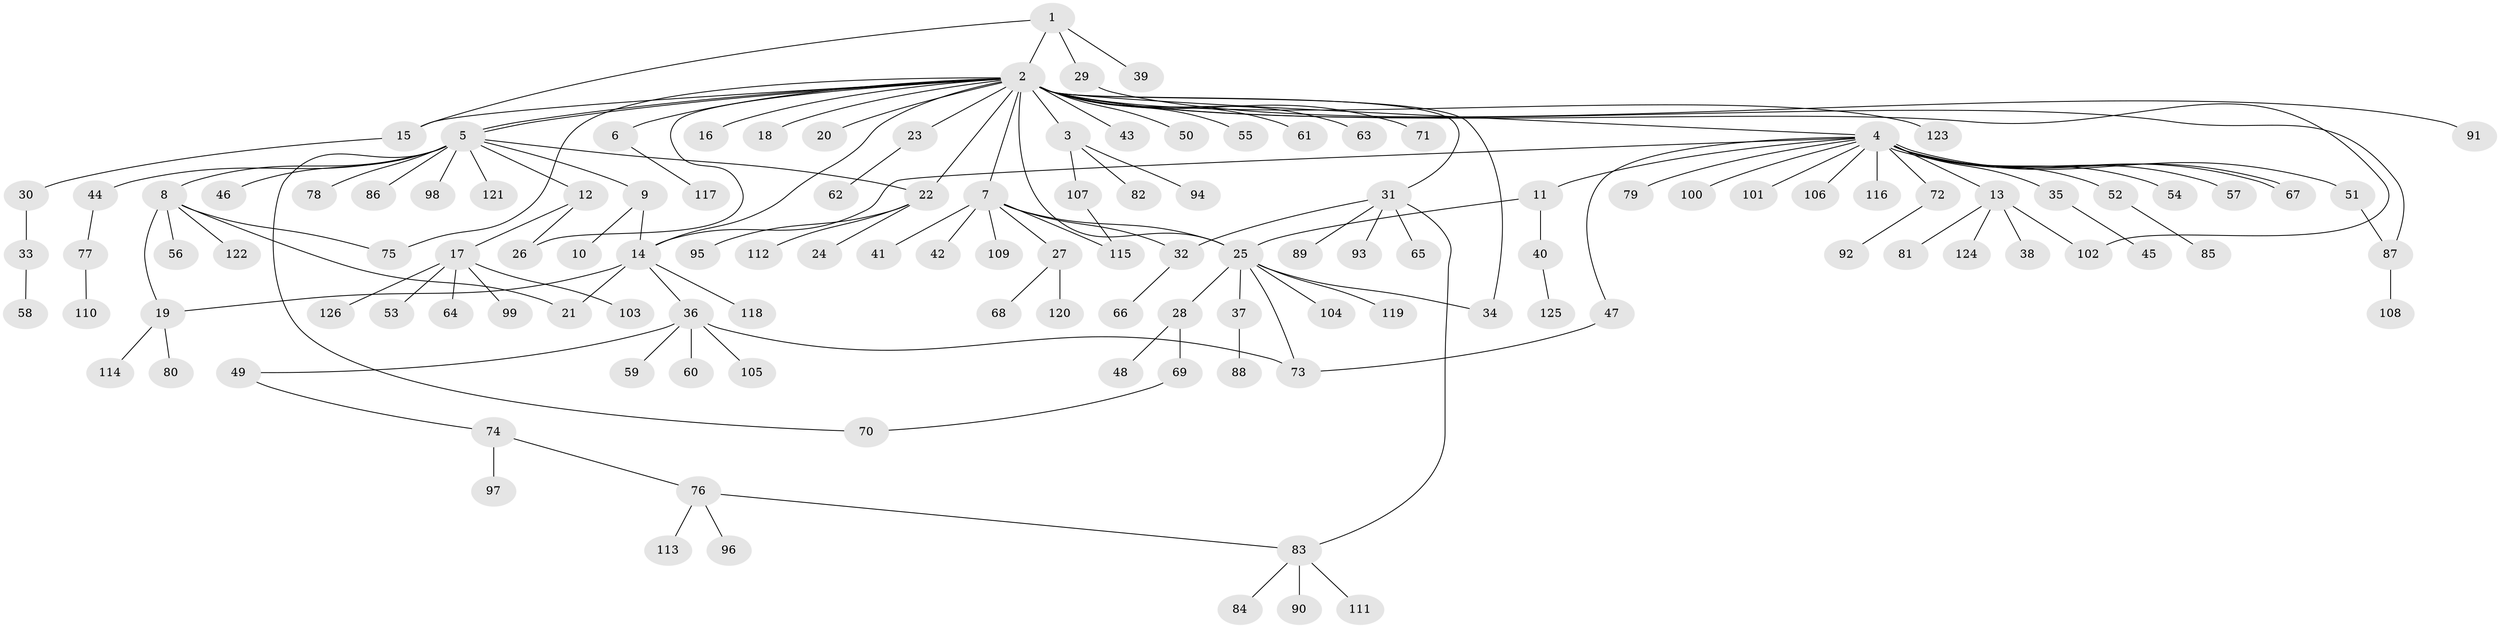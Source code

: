 // coarse degree distribution, {3: 0.12698412698412698, 15: 0.015873015873015872, 16: 0.015873015873015872, 6: 0.031746031746031744, 1: 0.4603174603174603, 7: 0.031746031746031744, 2: 0.23809523809523808, 4: 0.047619047619047616, 5: 0.031746031746031744}
// Generated by graph-tools (version 1.1) at 2025/50/03/04/25 22:50:13]
// undirected, 126 vertices, 146 edges
graph export_dot {
  node [color=gray90,style=filled];
  1;
  2;
  3;
  4;
  5;
  6;
  7;
  8;
  9;
  10;
  11;
  12;
  13;
  14;
  15;
  16;
  17;
  18;
  19;
  20;
  21;
  22;
  23;
  24;
  25;
  26;
  27;
  28;
  29;
  30;
  31;
  32;
  33;
  34;
  35;
  36;
  37;
  38;
  39;
  40;
  41;
  42;
  43;
  44;
  45;
  46;
  47;
  48;
  49;
  50;
  51;
  52;
  53;
  54;
  55;
  56;
  57;
  58;
  59;
  60;
  61;
  62;
  63;
  64;
  65;
  66;
  67;
  68;
  69;
  70;
  71;
  72;
  73;
  74;
  75;
  76;
  77;
  78;
  79;
  80;
  81;
  82;
  83;
  84;
  85;
  86;
  87;
  88;
  89;
  90;
  91;
  92;
  93;
  94;
  95;
  96;
  97;
  98;
  99;
  100;
  101;
  102;
  103;
  104;
  105;
  106;
  107;
  108;
  109;
  110;
  111;
  112;
  113;
  114;
  115;
  116;
  117;
  118;
  119;
  120;
  121;
  122;
  123;
  124;
  125;
  126;
  1 -- 2;
  1 -- 15;
  1 -- 29;
  1 -- 39;
  2 -- 3;
  2 -- 4;
  2 -- 5;
  2 -- 5;
  2 -- 6;
  2 -- 7;
  2 -- 14;
  2 -- 15;
  2 -- 16;
  2 -- 18;
  2 -- 20;
  2 -- 22;
  2 -- 23;
  2 -- 25;
  2 -- 26;
  2 -- 31;
  2 -- 34;
  2 -- 43;
  2 -- 50;
  2 -- 55;
  2 -- 61;
  2 -- 63;
  2 -- 71;
  2 -- 75;
  2 -- 87;
  2 -- 102;
  2 -- 123;
  3 -- 82;
  3 -- 94;
  3 -- 107;
  4 -- 11;
  4 -- 13;
  4 -- 14;
  4 -- 35;
  4 -- 47;
  4 -- 51;
  4 -- 52;
  4 -- 54;
  4 -- 57;
  4 -- 67;
  4 -- 67;
  4 -- 72;
  4 -- 79;
  4 -- 100;
  4 -- 101;
  4 -- 106;
  4 -- 116;
  5 -- 8;
  5 -- 9;
  5 -- 12;
  5 -- 22;
  5 -- 44;
  5 -- 46;
  5 -- 70;
  5 -- 78;
  5 -- 86;
  5 -- 98;
  5 -- 121;
  6 -- 117;
  7 -- 25;
  7 -- 27;
  7 -- 32;
  7 -- 41;
  7 -- 42;
  7 -- 109;
  7 -- 115;
  8 -- 19;
  8 -- 21;
  8 -- 56;
  8 -- 75;
  8 -- 122;
  9 -- 10;
  9 -- 14;
  11 -- 25;
  11 -- 40;
  12 -- 17;
  12 -- 26;
  13 -- 38;
  13 -- 81;
  13 -- 102;
  13 -- 124;
  14 -- 19;
  14 -- 21;
  14 -- 36;
  14 -- 118;
  15 -- 30;
  17 -- 53;
  17 -- 64;
  17 -- 99;
  17 -- 103;
  17 -- 126;
  19 -- 80;
  19 -- 114;
  22 -- 24;
  22 -- 95;
  22 -- 112;
  23 -- 62;
  25 -- 28;
  25 -- 34;
  25 -- 37;
  25 -- 73;
  25 -- 104;
  25 -- 119;
  27 -- 68;
  27 -- 120;
  28 -- 48;
  28 -- 69;
  29 -- 91;
  30 -- 33;
  31 -- 32;
  31 -- 65;
  31 -- 83;
  31 -- 89;
  31 -- 93;
  32 -- 66;
  33 -- 58;
  35 -- 45;
  36 -- 49;
  36 -- 59;
  36 -- 60;
  36 -- 73;
  36 -- 105;
  37 -- 88;
  40 -- 125;
  44 -- 77;
  47 -- 73;
  49 -- 74;
  51 -- 87;
  52 -- 85;
  69 -- 70;
  72 -- 92;
  74 -- 76;
  74 -- 97;
  76 -- 83;
  76 -- 96;
  76 -- 113;
  77 -- 110;
  83 -- 84;
  83 -- 90;
  83 -- 111;
  87 -- 108;
  107 -- 115;
}
